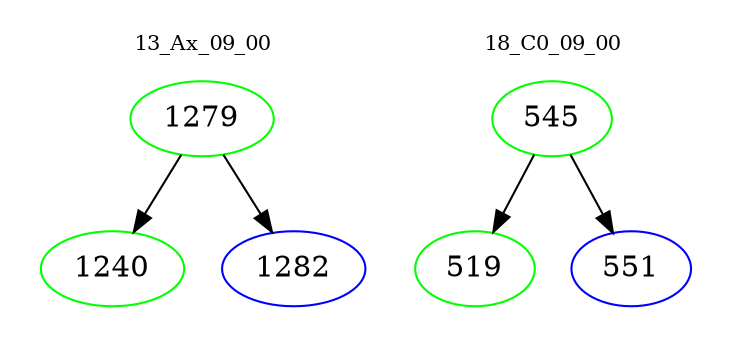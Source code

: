 digraph{
subgraph cluster_0 {
color = white
label = "13_Ax_09_00";
fontsize=10;
T0_1279 [label="1279", color="green"]
T0_1279 -> T0_1240 [color="black"]
T0_1240 [label="1240", color="green"]
T0_1279 -> T0_1282 [color="black"]
T0_1282 [label="1282", color="blue"]
}
subgraph cluster_1 {
color = white
label = "18_C0_09_00";
fontsize=10;
T1_545 [label="545", color="green"]
T1_545 -> T1_519 [color="black"]
T1_519 [label="519", color="green"]
T1_545 -> T1_551 [color="black"]
T1_551 [label="551", color="blue"]
}
}
